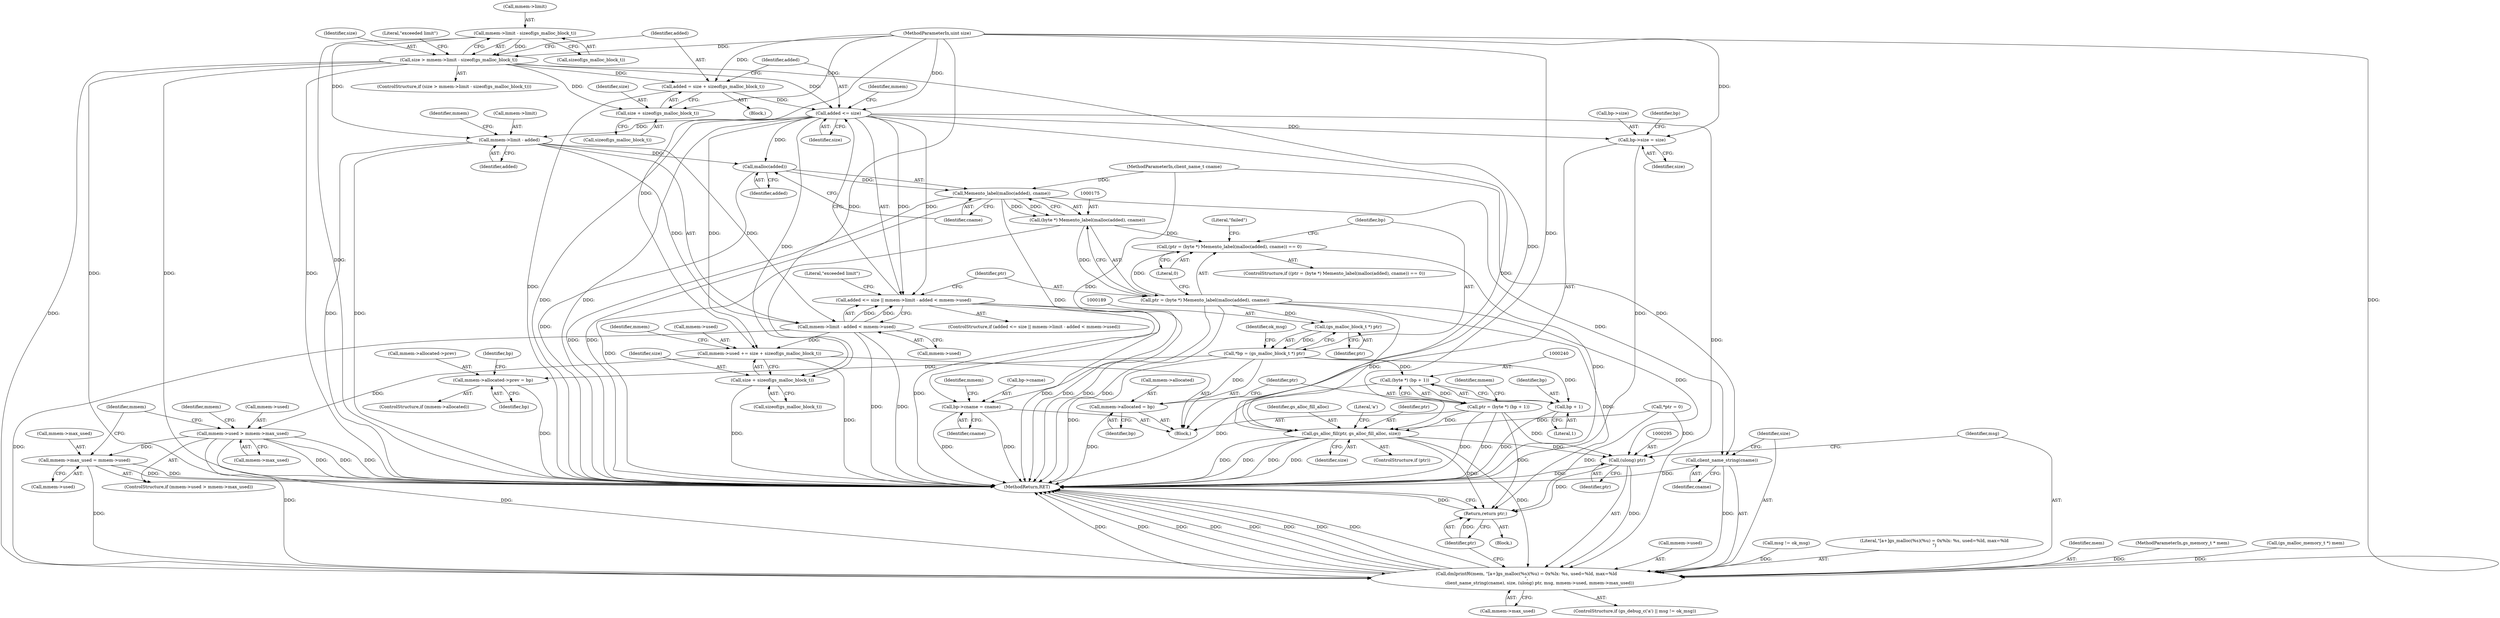 digraph "0_moodle_0c0b0859ae1aba64861599f0e7f74f143f305932@API" {
"1000135" [label="(Call,mmem->limit - sizeof(gs_malloc_block_t))"];
"1000133" [label="(Call,size > mmem->limit - sizeof(gs_malloc_block_t))"];
"1000147" [label="(Call,added = size + sizeof(gs_malloc_block_t))"];
"1000155" [label="(Call,added <= size)"];
"1000154" [label="(Call,added <= size || mmem->limit - added < mmem->used)"];
"1000159" [label="(Call,mmem->limit - added)"];
"1000158" [label="(Call,mmem->limit - added < mmem->used)"];
"1000244" [label="(Call,mmem->used += size + sizeof(gs_malloc_block_t))"];
"1000253" [label="(Call,mmem->used > mmem->max_used)"];
"1000260" [label="(Call,mmem->max_used = mmem->used)"];
"1000288" [label="(Call,dmlprintf6(mem, \"[a+]gs_malloc(%s)(%u) = 0x%lx: %s, used=%ld, max=%ld\n\",\n                   client_name_string(cname), size, (ulong) ptr, msg, mmem->used, mmem->max_used))"];
"1000177" [label="(Call,malloc(added))"];
"1000176" [label="(Call,Memento_label(malloc(added), cname))"];
"1000174" [label="(Call,(byte *) Memento_label(malloc(added), cname))"];
"1000171" [label="(Call,(ptr = (byte *) Memento_label(malloc(added), cname)) == 0)"];
"1000172" [label="(Call,ptr = (byte *) Memento_label(malloc(added), cname))"];
"1000188" [label="(Call,(gs_malloc_block_t *) ptr)"];
"1000186" [label="(Call,*bp = (gs_malloc_block_t *) ptr)"];
"1000197" [label="(Call,mmem->allocated->prev = bp)"];
"1000232" [label="(Call,mmem->allocated = bp)"];
"1000239" [label="(Call,(byte *) (bp + 1))"];
"1000237" [label="(Call,ptr = (byte *) (bp + 1))"];
"1000277" [label="(Call,gs_alloc_fill(ptr, gs_alloc_fill_alloc, size))"];
"1000294" [label="(Call,(ulong) ptr)"];
"1000304" [label="(Return,return ptr;)"];
"1000241" [label="(Call,bp + 1)"];
"1000227" [label="(Call,bp->cname = cname)"];
"1000291" [label="(Call,client_name_string(cname))"];
"1000216" [label="(Call,bp->size = size)"];
"1000248" [label="(Call,size + sizeof(gs_malloc_block_t))"];
"1000149" [label="(Call,size + sizeof(gs_malloc_block_t))"];
"1000227" [label="(Call,bp->cname = cname)"];
"1000133" [label="(Call,size > mmem->limit - sizeof(gs_malloc_block_t))"];
"1000177" [label="(Call,malloc(added))"];
"1000241" [label="(Call,bp + 1)"];
"1000275" [label="(ControlStructure,if (ptr))"];
"1000279" [label="(Identifier,gs_alloc_fill_alloc)"];
"1000277" [label="(Call,gs_alloc_fill(ptr, gs_alloc_fill_alloc, size))"];
"1000134" [label="(Identifier,size)"];
"1000252" [label="(ControlStructure,if (mmem->used > mmem->max_used))"];
"1000203" [label="(Identifier,bp)"];
"1000264" [label="(Call,mmem->used)"];
"1000257" [label="(Call,mmem->max_used)"];
"1000187" [label="(Identifier,bp)"];
"1000250" [label="(Call,sizeof(gs_malloc_block_t))"];
"1000233" [label="(Call,mmem->allocated)"];
"1000301" [label="(Call,mmem->max_used)"];
"1000135" [label="(Call,mmem->limit - sizeof(gs_malloc_block_t))"];
"1000139" [label="(Call,sizeof(gs_malloc_block_t))"];
"1000260" [label="(Call,mmem->max_used = mmem->used)"];
"1000298" [label="(Call,mmem->used)"];
"1000180" [label="(Literal,0)"];
"1000297" [label="(Identifier,msg)"];
"1000109" [label="(Block,)"];
"1000132" [label="(ControlStructure,if (size > mmem->limit - sizeof(gs_malloc_block_t)))"];
"1000188" [label="(Call,(gs_malloc_block_t *) ptr)"];
"1000172" [label="(Call,ptr = (byte *) Memento_label(malloc(added), cname))"];
"1000246" [label="(Identifier,mmem)"];
"1000179" [label="(Identifier,cname)"];
"1000165" [label="(Identifier,mmem)"];
"1000173" [label="(Identifier,ptr)"];
"1000168" [label="(Literal,\"exceeded limit\")"];
"1000253" [label="(Call,mmem->used > mmem->max_used)"];
"1000159" [label="(Call,mmem->limit - added)"];
"1000198" [label="(Call,mmem->allocated->prev)"];
"1000261" [label="(Call,mmem->max_used)"];
"1000217" [label="(Call,bp->size)"];
"1000157" [label="(Identifier,size)"];
"1000117" [label="(Call,*ptr = 0)"];
"1000107" [label="(MethodParameterIn,uint size)"];
"1000306" [label="(MethodReturn,RET)"];
"1000245" [label="(Call,mmem->used)"];
"1000284" [label="(Literal,'a')"];
"1000242" [label="(Identifier,bp)"];
"1000148" [label="(Identifier,added)"];
"1000228" [label="(Call,bp->cname)"];
"1000153" [label="(ControlStructure,if (added <= size || mmem->limit - added < mmem->used))"];
"1000232" [label="(Call,mmem->allocated = bp)"];
"1000154" [label="(Call,added <= size || mmem->limit - added < mmem->used)"];
"1000305" [label="(Identifier,ptr)"];
"1000216" [label="(Call,bp->size = size)"];
"1000151" [label="(Call,sizeof(gs_malloc_block_t))"];
"1000143" [label="(Literal,\"exceeded limit\")"];
"1000190" [label="(Identifier,ptr)"];
"1000161" [label="(Identifier,mmem)"];
"1000254" [label="(Call,mmem->used)"];
"1000285" [label="(Call,msg != ok_msg)"];
"1000291" [label="(Call,client_name_string(cname))"];
"1000186" [label="(Call,*bp = (gs_malloc_block_t *) ptr)"];
"1000184" [label="(Block,)"];
"1000155" [label="(Call,added <= size)"];
"1000292" [label="(Identifier,cname)"];
"1000269" [label="(Identifier,mmem)"];
"1000234" [label="(Identifier,mmem)"];
"1000108" [label="(MethodParameterIn,client_name_t cname)"];
"1000197" [label="(Call,mmem->allocated->prev = bp)"];
"1000248" [label="(Call,size + sizeof(gs_malloc_block_t))"];
"1000244" [label="(Call,mmem->used += size + sizeof(gs_malloc_block_t))"];
"1000176" [label="(Call,Memento_label(malloc(added), cname))"];
"1000170" [label="(ControlStructure,if ((ptr = (byte *) Memento_label(malloc(added), cname)) == 0))"];
"1000290" [label="(Literal,\"[a+]gs_malloc(%s)(%u) = 0x%lx: %s, used=%ld, max=%ld\n\")"];
"1000158" [label="(Call,mmem->limit - added < mmem->used)"];
"1000149" [label="(Call,size + sizeof(gs_malloc_block_t))"];
"1000163" [label="(Identifier,added)"];
"1000238" [label="(Identifier,ptr)"];
"1000293" [label="(Identifier,size)"];
"1000223" [label="(Identifier,bp)"];
"1000304" [label="(Return,return ptr;)"];
"1000147" [label="(Call,added = size + sizeof(gs_malloc_block_t))"];
"1000193" [label="(ControlStructure,if (mmem->allocated))"];
"1000262" [label="(Identifier,mmem)"];
"1000255" [label="(Identifier,mmem)"];
"1000294" [label="(Call,(ulong) ptr)"];
"1000288" [label="(Call,dmlprintf6(mem, \"[a+]gs_malloc(%s)(%u) = 0x%lx: %s, used=%ld, max=%ld\n\",\n                   client_name_string(cname), size, (ulong) ptr, msg, mmem->used, mmem->max_used))"];
"1000192" [label="(Identifier,ok_msg)"];
"1000289" [label="(Identifier,mem)"];
"1000156" [label="(Identifier,added)"];
"1000239" [label="(Call,(byte *) (bp + 1))"];
"1000280" [label="(Identifier,size)"];
"1000220" [label="(Identifier,size)"];
"1000150" [label="(Identifier,size)"];
"1000296" [label="(Identifier,ptr)"];
"1000164" [label="(Call,mmem->used)"];
"1000174" [label="(Call,(byte *) Memento_label(malloc(added), cname))"];
"1000182" [label="(Literal,\"failed\")"];
"1000145" [label="(Block,)"];
"1000171" [label="(Call,(ptr = (byte *) Memento_label(malloc(added), cname)) == 0)"];
"1000178" [label="(Identifier,added)"];
"1000281" [label="(ControlStructure,if (gs_debug_c('a') || msg != ok_msg))"];
"1000236" [label="(Identifier,bp)"];
"1000249" [label="(Identifier,size)"];
"1000106" [label="(MethodParameterIn,gs_memory_t * mem)"];
"1000231" [label="(Identifier,cname)"];
"1000237" [label="(Call,ptr = (byte *) (bp + 1))"];
"1000206" [label="(Identifier,bp)"];
"1000113" [label="(Call,(gs_malloc_memory_t *) mem)"];
"1000243" [label="(Literal,1)"];
"1000278" [label="(Identifier,ptr)"];
"1000160" [label="(Call,mmem->limit)"];
"1000136" [label="(Call,mmem->limit)"];
"1000135" -> "1000133"  [label="AST: "];
"1000135" -> "1000139"  [label="CFG: "];
"1000136" -> "1000135"  [label="AST: "];
"1000139" -> "1000135"  [label="AST: "];
"1000133" -> "1000135"  [label="CFG: "];
"1000135" -> "1000306"  [label="DDG: "];
"1000135" -> "1000133"  [label="DDG: "];
"1000135" -> "1000159"  [label="DDG: "];
"1000133" -> "1000132"  [label="AST: "];
"1000134" -> "1000133"  [label="AST: "];
"1000143" -> "1000133"  [label="CFG: "];
"1000148" -> "1000133"  [label="CFG: "];
"1000133" -> "1000306"  [label="DDG: "];
"1000133" -> "1000306"  [label="DDG: "];
"1000133" -> "1000306"  [label="DDG: "];
"1000107" -> "1000133"  [label="DDG: "];
"1000133" -> "1000147"  [label="DDG: "];
"1000133" -> "1000149"  [label="DDG: "];
"1000133" -> "1000155"  [label="DDG: "];
"1000133" -> "1000277"  [label="DDG: "];
"1000133" -> "1000288"  [label="DDG: "];
"1000147" -> "1000145"  [label="AST: "];
"1000147" -> "1000149"  [label="CFG: "];
"1000148" -> "1000147"  [label="AST: "];
"1000149" -> "1000147"  [label="AST: "];
"1000156" -> "1000147"  [label="CFG: "];
"1000147" -> "1000306"  [label="DDG: "];
"1000107" -> "1000147"  [label="DDG: "];
"1000147" -> "1000155"  [label="DDG: "];
"1000155" -> "1000154"  [label="AST: "];
"1000155" -> "1000157"  [label="CFG: "];
"1000156" -> "1000155"  [label="AST: "];
"1000157" -> "1000155"  [label="AST: "];
"1000161" -> "1000155"  [label="CFG: "];
"1000154" -> "1000155"  [label="CFG: "];
"1000155" -> "1000306"  [label="DDG: "];
"1000155" -> "1000306"  [label="DDG: "];
"1000155" -> "1000154"  [label="DDG: "];
"1000155" -> "1000154"  [label="DDG: "];
"1000107" -> "1000155"  [label="DDG: "];
"1000155" -> "1000159"  [label="DDG: "];
"1000155" -> "1000177"  [label="DDG: "];
"1000155" -> "1000216"  [label="DDG: "];
"1000155" -> "1000244"  [label="DDG: "];
"1000155" -> "1000248"  [label="DDG: "];
"1000155" -> "1000277"  [label="DDG: "];
"1000155" -> "1000288"  [label="DDG: "];
"1000154" -> "1000153"  [label="AST: "];
"1000154" -> "1000158"  [label="CFG: "];
"1000158" -> "1000154"  [label="AST: "];
"1000168" -> "1000154"  [label="CFG: "];
"1000173" -> "1000154"  [label="CFG: "];
"1000154" -> "1000306"  [label="DDG: "];
"1000154" -> "1000306"  [label="DDG: "];
"1000154" -> "1000306"  [label="DDG: "];
"1000158" -> "1000154"  [label="DDG: "];
"1000158" -> "1000154"  [label="DDG: "];
"1000159" -> "1000158"  [label="AST: "];
"1000159" -> "1000163"  [label="CFG: "];
"1000160" -> "1000159"  [label="AST: "];
"1000163" -> "1000159"  [label="AST: "];
"1000165" -> "1000159"  [label="CFG: "];
"1000159" -> "1000306"  [label="DDG: "];
"1000159" -> "1000306"  [label="DDG: "];
"1000159" -> "1000158"  [label="DDG: "];
"1000159" -> "1000158"  [label="DDG: "];
"1000159" -> "1000177"  [label="DDG: "];
"1000158" -> "1000164"  [label="CFG: "];
"1000164" -> "1000158"  [label="AST: "];
"1000158" -> "1000306"  [label="DDG: "];
"1000158" -> "1000306"  [label="DDG: "];
"1000158" -> "1000244"  [label="DDG: "];
"1000158" -> "1000288"  [label="DDG: "];
"1000244" -> "1000184"  [label="AST: "];
"1000244" -> "1000248"  [label="CFG: "];
"1000245" -> "1000244"  [label="AST: "];
"1000248" -> "1000244"  [label="AST: "];
"1000255" -> "1000244"  [label="CFG: "];
"1000244" -> "1000306"  [label="DDG: "];
"1000107" -> "1000244"  [label="DDG: "];
"1000244" -> "1000253"  [label="DDG: "];
"1000253" -> "1000252"  [label="AST: "];
"1000253" -> "1000257"  [label="CFG: "];
"1000254" -> "1000253"  [label="AST: "];
"1000257" -> "1000253"  [label="AST: "];
"1000262" -> "1000253"  [label="CFG: "];
"1000269" -> "1000253"  [label="CFG: "];
"1000253" -> "1000306"  [label="DDG: "];
"1000253" -> "1000306"  [label="DDG: "];
"1000253" -> "1000306"  [label="DDG: "];
"1000253" -> "1000260"  [label="DDG: "];
"1000253" -> "1000288"  [label="DDG: "];
"1000253" -> "1000288"  [label="DDG: "];
"1000260" -> "1000252"  [label="AST: "];
"1000260" -> "1000264"  [label="CFG: "];
"1000261" -> "1000260"  [label="AST: "];
"1000264" -> "1000260"  [label="AST: "];
"1000269" -> "1000260"  [label="CFG: "];
"1000260" -> "1000306"  [label="DDG: "];
"1000260" -> "1000306"  [label="DDG: "];
"1000260" -> "1000288"  [label="DDG: "];
"1000288" -> "1000281"  [label="AST: "];
"1000288" -> "1000301"  [label="CFG: "];
"1000289" -> "1000288"  [label="AST: "];
"1000290" -> "1000288"  [label="AST: "];
"1000291" -> "1000288"  [label="AST: "];
"1000293" -> "1000288"  [label="AST: "];
"1000294" -> "1000288"  [label="AST: "];
"1000297" -> "1000288"  [label="AST: "];
"1000298" -> "1000288"  [label="AST: "];
"1000301" -> "1000288"  [label="AST: "];
"1000305" -> "1000288"  [label="CFG: "];
"1000288" -> "1000306"  [label="DDG: "];
"1000288" -> "1000306"  [label="DDG: "];
"1000288" -> "1000306"  [label="DDG: "];
"1000288" -> "1000306"  [label="DDG: "];
"1000288" -> "1000306"  [label="DDG: "];
"1000288" -> "1000306"  [label="DDG: "];
"1000288" -> "1000306"  [label="DDG: "];
"1000288" -> "1000306"  [label="DDG: "];
"1000113" -> "1000288"  [label="DDG: "];
"1000106" -> "1000288"  [label="DDG: "];
"1000291" -> "1000288"  [label="DDG: "];
"1000277" -> "1000288"  [label="DDG: "];
"1000107" -> "1000288"  [label="DDG: "];
"1000294" -> "1000288"  [label="DDG: "];
"1000285" -> "1000288"  [label="DDG: "];
"1000177" -> "1000176"  [label="AST: "];
"1000177" -> "1000178"  [label="CFG: "];
"1000178" -> "1000177"  [label="AST: "];
"1000179" -> "1000177"  [label="CFG: "];
"1000177" -> "1000306"  [label="DDG: "];
"1000177" -> "1000176"  [label="DDG: "];
"1000176" -> "1000174"  [label="AST: "];
"1000176" -> "1000179"  [label="CFG: "];
"1000179" -> "1000176"  [label="AST: "];
"1000174" -> "1000176"  [label="CFG: "];
"1000176" -> "1000306"  [label="DDG: "];
"1000176" -> "1000306"  [label="DDG: "];
"1000176" -> "1000174"  [label="DDG: "];
"1000176" -> "1000174"  [label="DDG: "];
"1000108" -> "1000176"  [label="DDG: "];
"1000176" -> "1000227"  [label="DDG: "];
"1000176" -> "1000291"  [label="DDG: "];
"1000174" -> "1000172"  [label="AST: "];
"1000175" -> "1000174"  [label="AST: "];
"1000172" -> "1000174"  [label="CFG: "];
"1000174" -> "1000306"  [label="DDG: "];
"1000174" -> "1000171"  [label="DDG: "];
"1000174" -> "1000172"  [label="DDG: "];
"1000171" -> "1000170"  [label="AST: "];
"1000171" -> "1000180"  [label="CFG: "];
"1000172" -> "1000171"  [label="AST: "];
"1000180" -> "1000171"  [label="AST: "];
"1000182" -> "1000171"  [label="CFG: "];
"1000187" -> "1000171"  [label="CFG: "];
"1000171" -> "1000306"  [label="DDG: "];
"1000172" -> "1000171"  [label="DDG: "];
"1000173" -> "1000172"  [label="AST: "];
"1000180" -> "1000172"  [label="CFG: "];
"1000172" -> "1000306"  [label="DDG: "];
"1000172" -> "1000306"  [label="DDG: "];
"1000172" -> "1000188"  [label="DDG: "];
"1000172" -> "1000277"  [label="DDG: "];
"1000172" -> "1000294"  [label="DDG: "];
"1000172" -> "1000304"  [label="DDG: "];
"1000188" -> "1000186"  [label="AST: "];
"1000188" -> "1000190"  [label="CFG: "];
"1000189" -> "1000188"  [label="AST: "];
"1000190" -> "1000188"  [label="AST: "];
"1000186" -> "1000188"  [label="CFG: "];
"1000188" -> "1000186"  [label="DDG: "];
"1000186" -> "1000184"  [label="AST: "];
"1000187" -> "1000186"  [label="AST: "];
"1000192" -> "1000186"  [label="CFG: "];
"1000186" -> "1000306"  [label="DDG: "];
"1000186" -> "1000197"  [label="DDG: "];
"1000186" -> "1000232"  [label="DDG: "];
"1000186" -> "1000239"  [label="DDG: "];
"1000186" -> "1000241"  [label="DDG: "];
"1000197" -> "1000193"  [label="AST: "];
"1000197" -> "1000203"  [label="CFG: "];
"1000198" -> "1000197"  [label="AST: "];
"1000203" -> "1000197"  [label="AST: "];
"1000206" -> "1000197"  [label="CFG: "];
"1000197" -> "1000306"  [label="DDG: "];
"1000232" -> "1000184"  [label="AST: "];
"1000232" -> "1000236"  [label="CFG: "];
"1000233" -> "1000232"  [label="AST: "];
"1000236" -> "1000232"  [label="AST: "];
"1000238" -> "1000232"  [label="CFG: "];
"1000232" -> "1000306"  [label="DDG: "];
"1000239" -> "1000237"  [label="AST: "];
"1000239" -> "1000241"  [label="CFG: "];
"1000240" -> "1000239"  [label="AST: "];
"1000241" -> "1000239"  [label="AST: "];
"1000237" -> "1000239"  [label="CFG: "];
"1000239" -> "1000306"  [label="DDG: "];
"1000239" -> "1000237"  [label="DDG: "];
"1000237" -> "1000184"  [label="AST: "];
"1000238" -> "1000237"  [label="AST: "];
"1000246" -> "1000237"  [label="CFG: "];
"1000237" -> "1000306"  [label="DDG: "];
"1000237" -> "1000306"  [label="DDG: "];
"1000237" -> "1000277"  [label="DDG: "];
"1000237" -> "1000294"  [label="DDG: "];
"1000237" -> "1000304"  [label="DDG: "];
"1000277" -> "1000275"  [label="AST: "];
"1000277" -> "1000280"  [label="CFG: "];
"1000278" -> "1000277"  [label="AST: "];
"1000279" -> "1000277"  [label="AST: "];
"1000280" -> "1000277"  [label="AST: "];
"1000284" -> "1000277"  [label="CFG: "];
"1000277" -> "1000306"  [label="DDG: "];
"1000277" -> "1000306"  [label="DDG: "];
"1000277" -> "1000306"  [label="DDG: "];
"1000277" -> "1000306"  [label="DDG: "];
"1000117" -> "1000277"  [label="DDG: "];
"1000107" -> "1000277"  [label="DDG: "];
"1000277" -> "1000294"  [label="DDG: "];
"1000277" -> "1000304"  [label="DDG: "];
"1000294" -> "1000296"  [label="CFG: "];
"1000295" -> "1000294"  [label="AST: "];
"1000296" -> "1000294"  [label="AST: "];
"1000297" -> "1000294"  [label="CFG: "];
"1000294" -> "1000306"  [label="DDG: "];
"1000117" -> "1000294"  [label="DDG: "];
"1000294" -> "1000304"  [label="DDG: "];
"1000304" -> "1000109"  [label="AST: "];
"1000304" -> "1000305"  [label="CFG: "];
"1000305" -> "1000304"  [label="AST: "];
"1000306" -> "1000304"  [label="CFG: "];
"1000304" -> "1000306"  [label="DDG: "];
"1000305" -> "1000304"  [label="DDG: "];
"1000117" -> "1000304"  [label="DDG: "];
"1000241" -> "1000243"  [label="CFG: "];
"1000242" -> "1000241"  [label="AST: "];
"1000243" -> "1000241"  [label="AST: "];
"1000241" -> "1000306"  [label="DDG: "];
"1000227" -> "1000184"  [label="AST: "];
"1000227" -> "1000231"  [label="CFG: "];
"1000228" -> "1000227"  [label="AST: "];
"1000231" -> "1000227"  [label="AST: "];
"1000234" -> "1000227"  [label="CFG: "];
"1000227" -> "1000306"  [label="DDG: "];
"1000227" -> "1000306"  [label="DDG: "];
"1000108" -> "1000227"  [label="DDG: "];
"1000291" -> "1000292"  [label="CFG: "];
"1000292" -> "1000291"  [label="AST: "];
"1000293" -> "1000291"  [label="CFG: "];
"1000291" -> "1000306"  [label="DDG: "];
"1000108" -> "1000291"  [label="DDG: "];
"1000216" -> "1000184"  [label="AST: "];
"1000216" -> "1000220"  [label="CFG: "];
"1000217" -> "1000216"  [label="AST: "];
"1000220" -> "1000216"  [label="AST: "];
"1000223" -> "1000216"  [label="CFG: "];
"1000216" -> "1000306"  [label="DDG: "];
"1000107" -> "1000216"  [label="DDG: "];
"1000248" -> "1000250"  [label="CFG: "];
"1000249" -> "1000248"  [label="AST: "];
"1000250" -> "1000248"  [label="AST: "];
"1000248" -> "1000306"  [label="DDG: "];
"1000107" -> "1000248"  [label="DDG: "];
"1000149" -> "1000151"  [label="CFG: "];
"1000150" -> "1000149"  [label="AST: "];
"1000151" -> "1000149"  [label="AST: "];
"1000107" -> "1000149"  [label="DDG: "];
}
